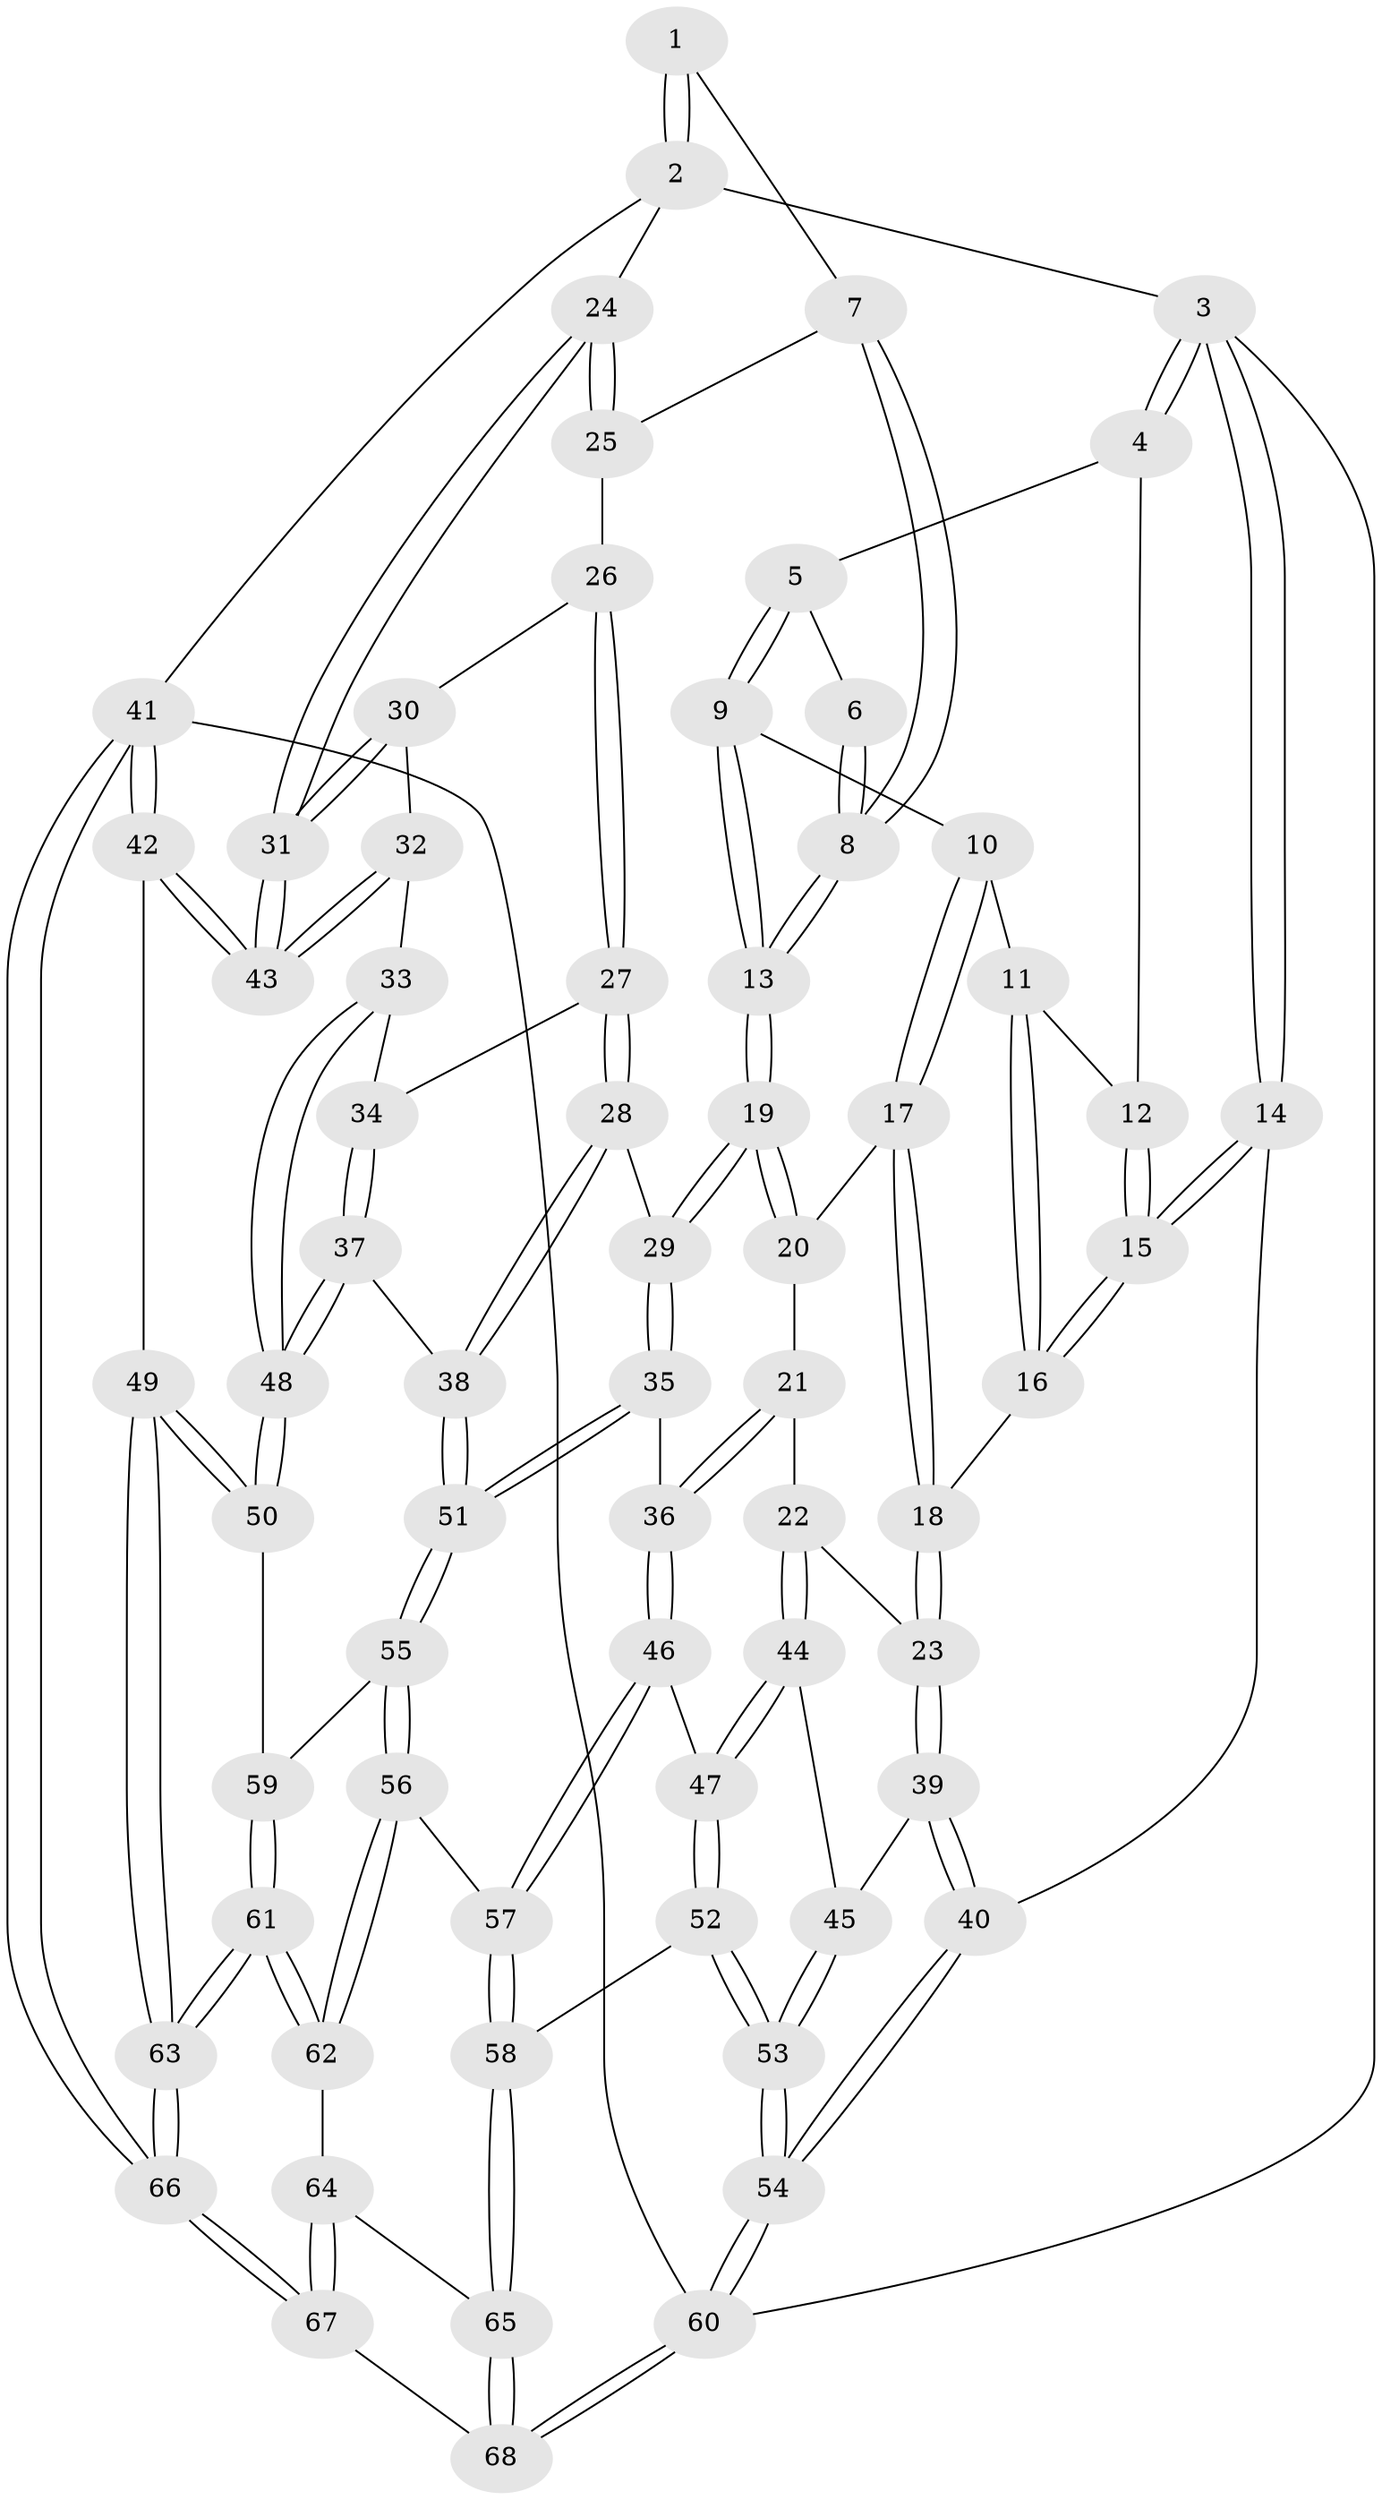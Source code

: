 // coarse degree distribution, {5: 0.4, 4: 0.35, 3: 0.075, 6: 0.15, 7: 0.025}
// Generated by graph-tools (version 1.1) at 2025/06/03/04/25 22:06:30]
// undirected, 68 vertices, 167 edges
graph export_dot {
graph [start="1"]
  node [color=gray90,style=filled];
  1 [pos="+0.6457237802639212+0"];
  2 [pos="+1+0"];
  3 [pos="+0+0"];
  4 [pos="+0.3009688961764583+0"];
  5 [pos="+0.32356212239020177+0"];
  6 [pos="+0.3742654231687726+0"];
  7 [pos="+0.6172559679672046+0.23047514504416775"];
  8 [pos="+0.5872193790665716+0.24029215515371694"];
  9 [pos="+0.325329398794549+0.0649145021408498"];
  10 [pos="+0.2713122198528847+0.13230550553113976"];
  11 [pos="+0.23000647883589745+0.12864943989452846"];
  12 [pos="+0.15562206331772482+0.06315433281006974"];
  13 [pos="+0.5553544400661947+0.26101270205647026"];
  14 [pos="+0+0.21953340626058926"];
  15 [pos="+0+0.2226003333868024"];
  16 [pos="+0+0.24602652839820838"];
  17 [pos="+0.27341585329266915+0.21851972360320202"];
  18 [pos="+0.13413647464316478+0.3175290974682998"];
  19 [pos="+0.5355952777500433+0.2865131921054328"];
  20 [pos="+0.4218402267054066+0.29782420613756344"];
  21 [pos="+0.28749047495581065+0.39203035523170265"];
  22 [pos="+0.21535438616728764+0.4092145052634051"];
  23 [pos="+0.18577011550175293+0.382833978130979"];
  24 [pos="+1+0"];
  25 [pos="+0.6452176851133743+0.23226070711927604"];
  26 [pos="+0.7640575375992688+0.3181853039716805"];
  27 [pos="+0.7697268503712945+0.3882464779439494"];
  28 [pos="+0.7202989307492801+0.5083461788402279"];
  29 [pos="+0.5267891869836512+0.4770142361470702"];
  30 [pos="+0.9725260277911236+0.31538984885033833"];
  31 [pos="+1+0.19982177184299676"];
  32 [pos="+0.9219900476355126+0.4579212324978633"];
  33 [pos="+0.9012050686637516+0.496083008917637"];
  34 [pos="+0.8043392415980307+0.4308462695543983"];
  35 [pos="+0.49093519132727315+0.5577951947107713"];
  36 [pos="+0.46400837316774024+0.5689263888541864"];
  37 [pos="+0.8140681663669399+0.6164317151196487"];
  38 [pos="+0.7766114623890672+0.6026265128552509"];
  39 [pos="+0.028160169148136998+0.5469480740478594"];
  40 [pos="+0+0.566238280904305"];
  41 [pos="+1+1"];
  42 [pos="+1+0.7161213815311482"];
  43 [pos="+1+0.5726967054841287"];
  44 [pos="+0.22205010343527276+0.5275521266085741"];
  45 [pos="+0.16709912826559165+0.5607800110115008"];
  46 [pos="+0.4444904705850071+0.5820898608480253"];
  47 [pos="+0.2987404221556426+0.5815138671019079"];
  48 [pos="+0.891830393410586+0.65673738306349"];
  49 [pos="+1+0.71381867594746"];
  50 [pos="+0.9129835858871284+0.684091508388762"];
  51 [pos="+0.5956052347278876+0.6596370203595424"];
  52 [pos="+0.20868386579697998+0.8032897731613603"];
  53 [pos="+0.12330083294595129+0.8129482917258378"];
  54 [pos="+0+0.9723589117957105"];
  55 [pos="+0.6103816052252635+0.7542739862800504"];
  56 [pos="+0.5838569771330724+0.8182746530192971"];
  57 [pos="+0.40140379390799064+0.7436298612185166"];
  58 [pos="+0.31703425870210433+0.834307710660982"];
  59 [pos="+0.8394591207765196+0.7679337634830014"];
  60 [pos="+0+1"];
  61 [pos="+0.787415134626225+0.9395223107551626"];
  62 [pos="+0.5837689088047789+0.8310408838905431"];
  63 [pos="+0.8088703625692184+1"];
  64 [pos="+0.5594762686492727+0.8672902782521045"];
  65 [pos="+0.4039352739544544+0.9664591934299861"];
  66 [pos="+0.815752230482537+1"];
  67 [pos="+0.7357978046826649+1"];
  68 [pos="+0.3944622880944153+1"];
  1 -- 2;
  1 -- 2;
  1 -- 7;
  2 -- 3;
  2 -- 24;
  2 -- 41;
  3 -- 4;
  3 -- 4;
  3 -- 14;
  3 -- 14;
  3 -- 60;
  4 -- 5;
  4 -- 12;
  5 -- 6;
  5 -- 9;
  5 -- 9;
  6 -- 8;
  6 -- 8;
  7 -- 8;
  7 -- 8;
  7 -- 25;
  8 -- 13;
  8 -- 13;
  9 -- 10;
  9 -- 13;
  9 -- 13;
  10 -- 11;
  10 -- 17;
  10 -- 17;
  11 -- 12;
  11 -- 16;
  11 -- 16;
  12 -- 15;
  12 -- 15;
  13 -- 19;
  13 -- 19;
  14 -- 15;
  14 -- 15;
  14 -- 40;
  15 -- 16;
  15 -- 16;
  16 -- 18;
  17 -- 18;
  17 -- 18;
  17 -- 20;
  18 -- 23;
  18 -- 23;
  19 -- 20;
  19 -- 20;
  19 -- 29;
  19 -- 29;
  20 -- 21;
  21 -- 22;
  21 -- 36;
  21 -- 36;
  22 -- 23;
  22 -- 44;
  22 -- 44;
  23 -- 39;
  23 -- 39;
  24 -- 25;
  24 -- 25;
  24 -- 31;
  24 -- 31;
  25 -- 26;
  26 -- 27;
  26 -- 27;
  26 -- 30;
  27 -- 28;
  27 -- 28;
  27 -- 34;
  28 -- 29;
  28 -- 38;
  28 -- 38;
  29 -- 35;
  29 -- 35;
  30 -- 31;
  30 -- 31;
  30 -- 32;
  31 -- 43;
  31 -- 43;
  32 -- 33;
  32 -- 43;
  32 -- 43;
  33 -- 34;
  33 -- 48;
  33 -- 48;
  34 -- 37;
  34 -- 37;
  35 -- 36;
  35 -- 51;
  35 -- 51;
  36 -- 46;
  36 -- 46;
  37 -- 38;
  37 -- 48;
  37 -- 48;
  38 -- 51;
  38 -- 51;
  39 -- 40;
  39 -- 40;
  39 -- 45;
  40 -- 54;
  40 -- 54;
  41 -- 42;
  41 -- 42;
  41 -- 66;
  41 -- 66;
  41 -- 60;
  42 -- 43;
  42 -- 43;
  42 -- 49;
  44 -- 45;
  44 -- 47;
  44 -- 47;
  45 -- 53;
  45 -- 53;
  46 -- 47;
  46 -- 57;
  46 -- 57;
  47 -- 52;
  47 -- 52;
  48 -- 50;
  48 -- 50;
  49 -- 50;
  49 -- 50;
  49 -- 63;
  49 -- 63;
  50 -- 59;
  51 -- 55;
  51 -- 55;
  52 -- 53;
  52 -- 53;
  52 -- 58;
  53 -- 54;
  53 -- 54;
  54 -- 60;
  54 -- 60;
  55 -- 56;
  55 -- 56;
  55 -- 59;
  56 -- 57;
  56 -- 62;
  56 -- 62;
  57 -- 58;
  57 -- 58;
  58 -- 65;
  58 -- 65;
  59 -- 61;
  59 -- 61;
  60 -- 68;
  60 -- 68;
  61 -- 62;
  61 -- 62;
  61 -- 63;
  61 -- 63;
  62 -- 64;
  63 -- 66;
  63 -- 66;
  64 -- 65;
  64 -- 67;
  64 -- 67;
  65 -- 68;
  65 -- 68;
  66 -- 67;
  66 -- 67;
  67 -- 68;
}

